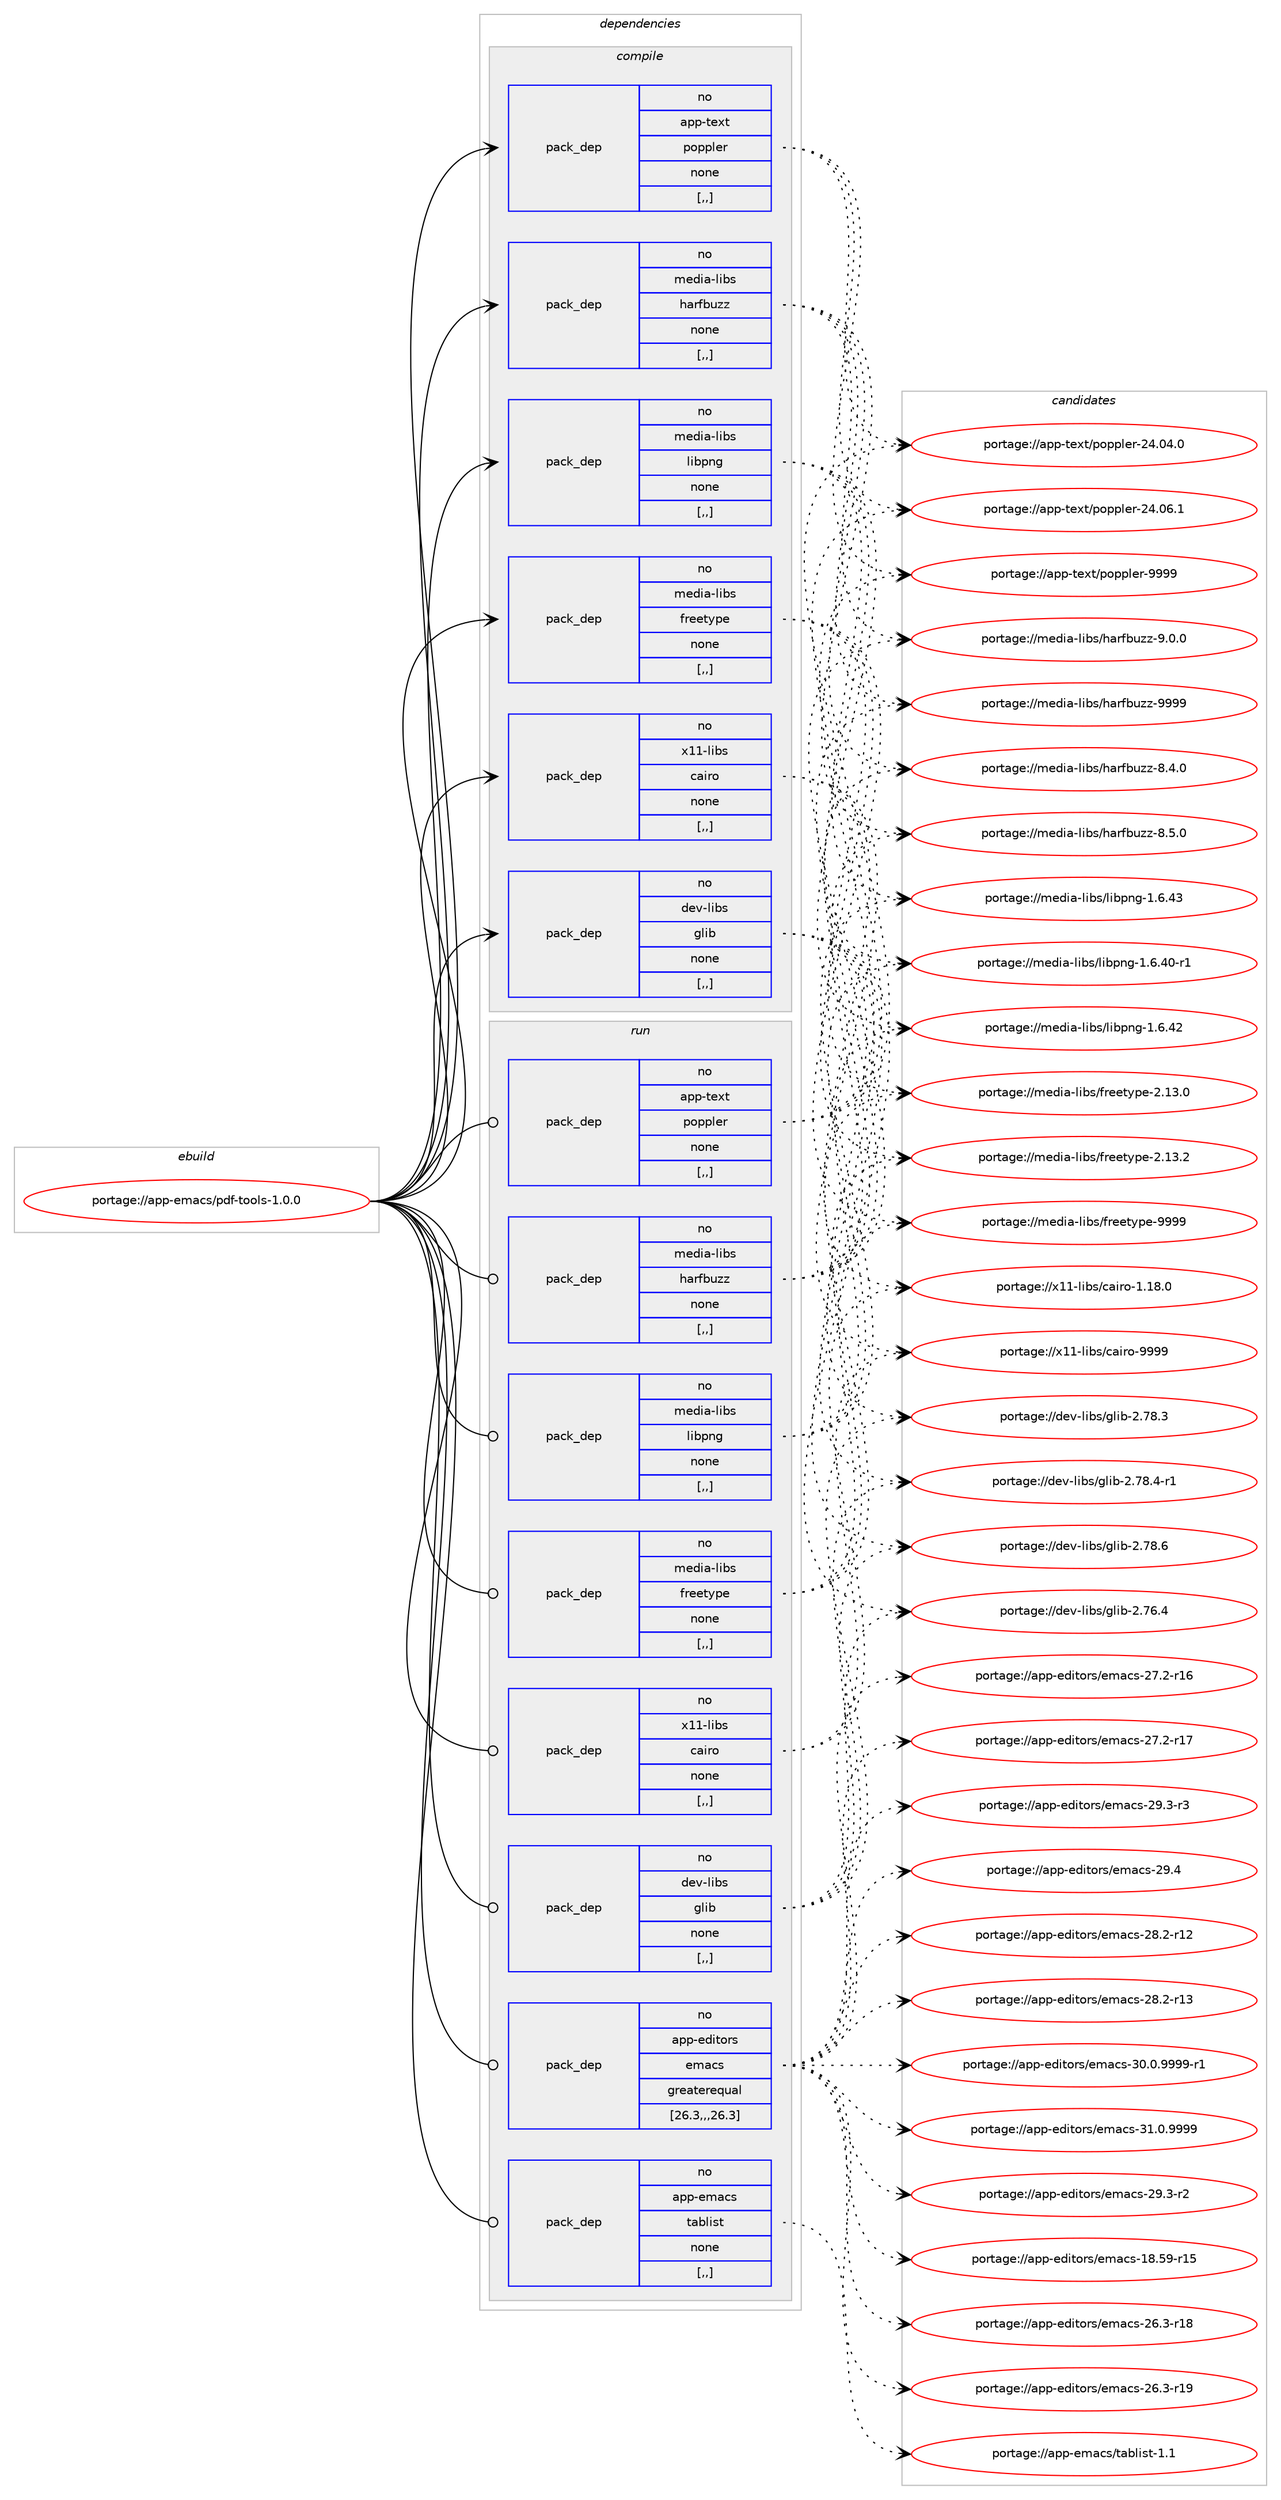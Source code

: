digraph prolog {

# *************
# Graph options
# *************

newrank=true;
concentrate=true;
compound=true;
graph [rankdir=LR,fontname=Helvetica,fontsize=10,ranksep=1.5];#, ranksep=2.5, nodesep=0.2];
edge  [arrowhead=vee];
node  [fontname=Helvetica,fontsize=10];

# **********
# The ebuild
# **********

subgraph cluster_leftcol {
color=gray;
rank=same;
label=<<i>ebuild</i>>;
id [label="portage://app-emacs/pdf-tools-1.0.0", color=red, width=4, href="../app-emacs/pdf-tools-1.0.0.svg"];
}

# ****************
# The dependencies
# ****************

subgraph cluster_midcol {
color=gray;
label=<<i>dependencies</i>>;
subgraph cluster_compile {
fillcolor="#eeeeee";
style=filled;
label=<<i>compile</i>>;
subgraph pack16383 {
dependency22583 [label=<<TABLE BORDER="0" CELLBORDER="1" CELLSPACING="0" CELLPADDING="4" WIDTH="220"><TR><TD ROWSPAN="6" CELLPADDING="30">pack_dep</TD></TR><TR><TD WIDTH="110">no</TD></TR><TR><TD>app-text</TD></TR><TR><TD>poppler</TD></TR><TR><TD>none</TD></TR><TR><TD>[,,]</TD></TR></TABLE>>, shape=none, color=blue];
}
id:e -> dependency22583:w [weight=20,style="solid",arrowhead="vee"];
subgraph pack16384 {
dependency22584 [label=<<TABLE BORDER="0" CELLBORDER="1" CELLSPACING="0" CELLPADDING="4" WIDTH="220"><TR><TD ROWSPAN="6" CELLPADDING="30">pack_dep</TD></TR><TR><TD WIDTH="110">no</TD></TR><TR><TD>dev-libs</TD></TR><TR><TD>glib</TD></TR><TR><TD>none</TD></TR><TR><TD>[,,]</TD></TR></TABLE>>, shape=none, color=blue];
}
id:e -> dependency22584:w [weight=20,style="solid",arrowhead="vee"];
subgraph pack16385 {
dependency22585 [label=<<TABLE BORDER="0" CELLBORDER="1" CELLSPACING="0" CELLPADDING="4" WIDTH="220"><TR><TD ROWSPAN="6" CELLPADDING="30">pack_dep</TD></TR><TR><TD WIDTH="110">no</TD></TR><TR><TD>media-libs</TD></TR><TR><TD>freetype</TD></TR><TR><TD>none</TD></TR><TR><TD>[,,]</TD></TR></TABLE>>, shape=none, color=blue];
}
id:e -> dependency22585:w [weight=20,style="solid",arrowhead="vee"];
subgraph pack16386 {
dependency22586 [label=<<TABLE BORDER="0" CELLBORDER="1" CELLSPACING="0" CELLPADDING="4" WIDTH="220"><TR><TD ROWSPAN="6" CELLPADDING="30">pack_dep</TD></TR><TR><TD WIDTH="110">no</TD></TR><TR><TD>media-libs</TD></TR><TR><TD>harfbuzz</TD></TR><TR><TD>none</TD></TR><TR><TD>[,,]</TD></TR></TABLE>>, shape=none, color=blue];
}
id:e -> dependency22586:w [weight=20,style="solid",arrowhead="vee"];
subgraph pack16387 {
dependency22587 [label=<<TABLE BORDER="0" CELLBORDER="1" CELLSPACING="0" CELLPADDING="4" WIDTH="220"><TR><TD ROWSPAN="6" CELLPADDING="30">pack_dep</TD></TR><TR><TD WIDTH="110">no</TD></TR><TR><TD>media-libs</TD></TR><TR><TD>libpng</TD></TR><TR><TD>none</TD></TR><TR><TD>[,,]</TD></TR></TABLE>>, shape=none, color=blue];
}
id:e -> dependency22587:w [weight=20,style="solid",arrowhead="vee"];
subgraph pack16388 {
dependency22588 [label=<<TABLE BORDER="0" CELLBORDER="1" CELLSPACING="0" CELLPADDING="4" WIDTH="220"><TR><TD ROWSPAN="6" CELLPADDING="30">pack_dep</TD></TR><TR><TD WIDTH="110">no</TD></TR><TR><TD>x11-libs</TD></TR><TR><TD>cairo</TD></TR><TR><TD>none</TD></TR><TR><TD>[,,]</TD></TR></TABLE>>, shape=none, color=blue];
}
id:e -> dependency22588:w [weight=20,style="solid",arrowhead="vee"];
}
subgraph cluster_compileandrun {
fillcolor="#eeeeee";
style=filled;
label=<<i>compile and run</i>>;
}
subgraph cluster_run {
fillcolor="#eeeeee";
style=filled;
label=<<i>run</i>>;
subgraph pack16389 {
dependency22589 [label=<<TABLE BORDER="0" CELLBORDER="1" CELLSPACING="0" CELLPADDING="4" WIDTH="220"><TR><TD ROWSPAN="6" CELLPADDING="30">pack_dep</TD></TR><TR><TD WIDTH="110">no</TD></TR><TR><TD>app-editors</TD></TR><TR><TD>emacs</TD></TR><TR><TD>greaterequal</TD></TR><TR><TD>[26.3,,,26.3]</TD></TR></TABLE>>, shape=none, color=blue];
}
id:e -> dependency22589:w [weight=20,style="solid",arrowhead="odot"];
subgraph pack16390 {
dependency22590 [label=<<TABLE BORDER="0" CELLBORDER="1" CELLSPACING="0" CELLPADDING="4" WIDTH="220"><TR><TD ROWSPAN="6" CELLPADDING="30">pack_dep</TD></TR><TR><TD WIDTH="110">no</TD></TR><TR><TD>app-emacs</TD></TR><TR><TD>tablist</TD></TR><TR><TD>none</TD></TR><TR><TD>[,,]</TD></TR></TABLE>>, shape=none, color=blue];
}
id:e -> dependency22590:w [weight=20,style="solid",arrowhead="odot"];
subgraph pack16391 {
dependency22591 [label=<<TABLE BORDER="0" CELLBORDER="1" CELLSPACING="0" CELLPADDING="4" WIDTH="220"><TR><TD ROWSPAN="6" CELLPADDING="30">pack_dep</TD></TR><TR><TD WIDTH="110">no</TD></TR><TR><TD>app-text</TD></TR><TR><TD>poppler</TD></TR><TR><TD>none</TD></TR><TR><TD>[,,]</TD></TR></TABLE>>, shape=none, color=blue];
}
id:e -> dependency22591:w [weight=20,style="solid",arrowhead="odot"];
subgraph pack16392 {
dependency22592 [label=<<TABLE BORDER="0" CELLBORDER="1" CELLSPACING="0" CELLPADDING="4" WIDTH="220"><TR><TD ROWSPAN="6" CELLPADDING="30">pack_dep</TD></TR><TR><TD WIDTH="110">no</TD></TR><TR><TD>dev-libs</TD></TR><TR><TD>glib</TD></TR><TR><TD>none</TD></TR><TR><TD>[,,]</TD></TR></TABLE>>, shape=none, color=blue];
}
id:e -> dependency22592:w [weight=20,style="solid",arrowhead="odot"];
subgraph pack16393 {
dependency22593 [label=<<TABLE BORDER="0" CELLBORDER="1" CELLSPACING="0" CELLPADDING="4" WIDTH="220"><TR><TD ROWSPAN="6" CELLPADDING="30">pack_dep</TD></TR><TR><TD WIDTH="110">no</TD></TR><TR><TD>media-libs</TD></TR><TR><TD>freetype</TD></TR><TR><TD>none</TD></TR><TR><TD>[,,]</TD></TR></TABLE>>, shape=none, color=blue];
}
id:e -> dependency22593:w [weight=20,style="solid",arrowhead="odot"];
subgraph pack16394 {
dependency22594 [label=<<TABLE BORDER="0" CELLBORDER="1" CELLSPACING="0" CELLPADDING="4" WIDTH="220"><TR><TD ROWSPAN="6" CELLPADDING="30">pack_dep</TD></TR><TR><TD WIDTH="110">no</TD></TR><TR><TD>media-libs</TD></TR><TR><TD>harfbuzz</TD></TR><TR><TD>none</TD></TR><TR><TD>[,,]</TD></TR></TABLE>>, shape=none, color=blue];
}
id:e -> dependency22594:w [weight=20,style="solid",arrowhead="odot"];
subgraph pack16395 {
dependency22595 [label=<<TABLE BORDER="0" CELLBORDER="1" CELLSPACING="0" CELLPADDING="4" WIDTH="220"><TR><TD ROWSPAN="6" CELLPADDING="30">pack_dep</TD></TR><TR><TD WIDTH="110">no</TD></TR><TR><TD>media-libs</TD></TR><TR><TD>libpng</TD></TR><TR><TD>none</TD></TR><TR><TD>[,,]</TD></TR></TABLE>>, shape=none, color=blue];
}
id:e -> dependency22595:w [weight=20,style="solid",arrowhead="odot"];
subgraph pack16396 {
dependency22596 [label=<<TABLE BORDER="0" CELLBORDER="1" CELLSPACING="0" CELLPADDING="4" WIDTH="220"><TR><TD ROWSPAN="6" CELLPADDING="30">pack_dep</TD></TR><TR><TD WIDTH="110">no</TD></TR><TR><TD>x11-libs</TD></TR><TR><TD>cairo</TD></TR><TR><TD>none</TD></TR><TR><TD>[,,]</TD></TR></TABLE>>, shape=none, color=blue];
}
id:e -> dependency22596:w [weight=20,style="solid",arrowhead="odot"];
}
}

# **************
# The candidates
# **************

subgraph cluster_choices {
rank=same;
color=gray;
label=<<i>candidates</i>>;

subgraph choice16383 {
color=black;
nodesep=1;
choice9711211245116101120116471121111121121081011144550524648524648 [label="portage://app-text/poppler-24.04.0", color=red, width=4,href="../app-text/poppler-24.04.0.svg"];
choice9711211245116101120116471121111121121081011144550524648544649 [label="portage://app-text/poppler-24.06.1", color=red, width=4,href="../app-text/poppler-24.06.1.svg"];
choice9711211245116101120116471121111121121081011144557575757 [label="portage://app-text/poppler-9999", color=red, width=4,href="../app-text/poppler-9999.svg"];
dependency22583:e -> choice9711211245116101120116471121111121121081011144550524648524648:w [style=dotted,weight="100"];
dependency22583:e -> choice9711211245116101120116471121111121121081011144550524648544649:w [style=dotted,weight="100"];
dependency22583:e -> choice9711211245116101120116471121111121121081011144557575757:w [style=dotted,weight="100"];
}
subgraph choice16384 {
color=black;
nodesep=1;
choice1001011184510810598115471031081059845504655544652 [label="portage://dev-libs/glib-2.76.4", color=red, width=4,href="../dev-libs/glib-2.76.4.svg"];
choice1001011184510810598115471031081059845504655564651 [label="portage://dev-libs/glib-2.78.3", color=red, width=4,href="../dev-libs/glib-2.78.3.svg"];
choice10010111845108105981154710310810598455046555646524511449 [label="portage://dev-libs/glib-2.78.4-r1", color=red, width=4,href="../dev-libs/glib-2.78.4-r1.svg"];
choice1001011184510810598115471031081059845504655564654 [label="portage://dev-libs/glib-2.78.6", color=red, width=4,href="../dev-libs/glib-2.78.6.svg"];
dependency22584:e -> choice1001011184510810598115471031081059845504655544652:w [style=dotted,weight="100"];
dependency22584:e -> choice1001011184510810598115471031081059845504655564651:w [style=dotted,weight="100"];
dependency22584:e -> choice10010111845108105981154710310810598455046555646524511449:w [style=dotted,weight="100"];
dependency22584:e -> choice1001011184510810598115471031081059845504655564654:w [style=dotted,weight="100"];
}
subgraph choice16385 {
color=black;
nodesep=1;
choice1091011001059745108105981154710211410110111612111210145504649514648 [label="portage://media-libs/freetype-2.13.0", color=red, width=4,href="../media-libs/freetype-2.13.0.svg"];
choice1091011001059745108105981154710211410110111612111210145504649514650 [label="portage://media-libs/freetype-2.13.2", color=red, width=4,href="../media-libs/freetype-2.13.2.svg"];
choice109101100105974510810598115471021141011011161211121014557575757 [label="portage://media-libs/freetype-9999", color=red, width=4,href="../media-libs/freetype-9999.svg"];
dependency22585:e -> choice1091011001059745108105981154710211410110111612111210145504649514648:w [style=dotted,weight="100"];
dependency22585:e -> choice1091011001059745108105981154710211410110111612111210145504649514650:w [style=dotted,weight="100"];
dependency22585:e -> choice109101100105974510810598115471021141011011161211121014557575757:w [style=dotted,weight="100"];
}
subgraph choice16386 {
color=black;
nodesep=1;
choice109101100105974510810598115471049711410298117122122455646524648 [label="portage://media-libs/harfbuzz-8.4.0", color=red, width=4,href="../media-libs/harfbuzz-8.4.0.svg"];
choice109101100105974510810598115471049711410298117122122455646534648 [label="portage://media-libs/harfbuzz-8.5.0", color=red, width=4,href="../media-libs/harfbuzz-8.5.0.svg"];
choice109101100105974510810598115471049711410298117122122455746484648 [label="portage://media-libs/harfbuzz-9.0.0", color=red, width=4,href="../media-libs/harfbuzz-9.0.0.svg"];
choice1091011001059745108105981154710497114102981171221224557575757 [label="portage://media-libs/harfbuzz-9999", color=red, width=4,href="../media-libs/harfbuzz-9999.svg"];
dependency22586:e -> choice109101100105974510810598115471049711410298117122122455646524648:w [style=dotted,weight="100"];
dependency22586:e -> choice109101100105974510810598115471049711410298117122122455646534648:w [style=dotted,weight="100"];
dependency22586:e -> choice109101100105974510810598115471049711410298117122122455746484648:w [style=dotted,weight="100"];
dependency22586:e -> choice1091011001059745108105981154710497114102981171221224557575757:w [style=dotted,weight="100"];
}
subgraph choice16387 {
color=black;
nodesep=1;
choice1091011001059745108105981154710810598112110103454946544652484511449 [label="portage://media-libs/libpng-1.6.40-r1", color=red, width=4,href="../media-libs/libpng-1.6.40-r1.svg"];
choice109101100105974510810598115471081059811211010345494654465250 [label="portage://media-libs/libpng-1.6.42", color=red, width=4,href="../media-libs/libpng-1.6.42.svg"];
choice109101100105974510810598115471081059811211010345494654465251 [label="portage://media-libs/libpng-1.6.43", color=red, width=4,href="../media-libs/libpng-1.6.43.svg"];
dependency22587:e -> choice1091011001059745108105981154710810598112110103454946544652484511449:w [style=dotted,weight="100"];
dependency22587:e -> choice109101100105974510810598115471081059811211010345494654465250:w [style=dotted,weight="100"];
dependency22587:e -> choice109101100105974510810598115471081059811211010345494654465251:w [style=dotted,weight="100"];
}
subgraph choice16388 {
color=black;
nodesep=1;
choice1204949451081059811547999710511411145494649564648 [label="portage://x11-libs/cairo-1.18.0", color=red, width=4,href="../x11-libs/cairo-1.18.0.svg"];
choice120494945108105981154799971051141114557575757 [label="portage://x11-libs/cairo-9999", color=red, width=4,href="../x11-libs/cairo-9999.svg"];
dependency22588:e -> choice1204949451081059811547999710511411145494649564648:w [style=dotted,weight="100"];
dependency22588:e -> choice120494945108105981154799971051141114557575757:w [style=dotted,weight="100"];
}
subgraph choice16389 {
color=black;
nodesep=1;
choice9711211245101100105116111114115471011099799115454956465357451144953 [label="portage://app-editors/emacs-18.59-r15", color=red, width=4,href="../app-editors/emacs-18.59-r15.svg"];
choice97112112451011001051161111141154710110997991154550544651451144956 [label="portage://app-editors/emacs-26.3-r18", color=red, width=4,href="../app-editors/emacs-26.3-r18.svg"];
choice97112112451011001051161111141154710110997991154550544651451144957 [label="portage://app-editors/emacs-26.3-r19", color=red, width=4,href="../app-editors/emacs-26.3-r19.svg"];
choice97112112451011001051161111141154710110997991154550554650451144954 [label="portage://app-editors/emacs-27.2-r16", color=red, width=4,href="../app-editors/emacs-27.2-r16.svg"];
choice97112112451011001051161111141154710110997991154550554650451144955 [label="portage://app-editors/emacs-27.2-r17", color=red, width=4,href="../app-editors/emacs-27.2-r17.svg"];
choice97112112451011001051161111141154710110997991154550564650451144950 [label="portage://app-editors/emacs-28.2-r12", color=red, width=4,href="../app-editors/emacs-28.2-r12.svg"];
choice97112112451011001051161111141154710110997991154550564650451144951 [label="portage://app-editors/emacs-28.2-r13", color=red, width=4,href="../app-editors/emacs-28.2-r13.svg"];
choice971121124510110010511611111411547101109979911545505746514511450 [label="portage://app-editors/emacs-29.3-r2", color=red, width=4,href="../app-editors/emacs-29.3-r2.svg"];
choice971121124510110010511611111411547101109979911545505746514511451 [label="portage://app-editors/emacs-29.3-r3", color=red, width=4,href="../app-editors/emacs-29.3-r3.svg"];
choice97112112451011001051161111141154710110997991154550574652 [label="portage://app-editors/emacs-29.4", color=red, width=4,href="../app-editors/emacs-29.4.svg"];
choice9711211245101100105116111114115471011099799115455148464846575757574511449 [label="portage://app-editors/emacs-30.0.9999-r1", color=red, width=4,href="../app-editors/emacs-30.0.9999-r1.svg"];
choice971121124510110010511611111411547101109979911545514946484657575757 [label="portage://app-editors/emacs-31.0.9999", color=red, width=4,href="../app-editors/emacs-31.0.9999.svg"];
dependency22589:e -> choice9711211245101100105116111114115471011099799115454956465357451144953:w [style=dotted,weight="100"];
dependency22589:e -> choice97112112451011001051161111141154710110997991154550544651451144956:w [style=dotted,weight="100"];
dependency22589:e -> choice97112112451011001051161111141154710110997991154550544651451144957:w [style=dotted,weight="100"];
dependency22589:e -> choice97112112451011001051161111141154710110997991154550554650451144954:w [style=dotted,weight="100"];
dependency22589:e -> choice97112112451011001051161111141154710110997991154550554650451144955:w [style=dotted,weight="100"];
dependency22589:e -> choice97112112451011001051161111141154710110997991154550564650451144950:w [style=dotted,weight="100"];
dependency22589:e -> choice97112112451011001051161111141154710110997991154550564650451144951:w [style=dotted,weight="100"];
dependency22589:e -> choice971121124510110010511611111411547101109979911545505746514511450:w [style=dotted,weight="100"];
dependency22589:e -> choice971121124510110010511611111411547101109979911545505746514511451:w [style=dotted,weight="100"];
dependency22589:e -> choice97112112451011001051161111141154710110997991154550574652:w [style=dotted,weight="100"];
dependency22589:e -> choice9711211245101100105116111114115471011099799115455148464846575757574511449:w [style=dotted,weight="100"];
dependency22589:e -> choice971121124510110010511611111411547101109979911545514946484657575757:w [style=dotted,weight="100"];
}
subgraph choice16390 {
color=black;
nodesep=1;
choice9711211245101109979911547116979810810511511645494649 [label="portage://app-emacs/tablist-1.1", color=red, width=4,href="../app-emacs/tablist-1.1.svg"];
dependency22590:e -> choice9711211245101109979911547116979810810511511645494649:w [style=dotted,weight="100"];
}
subgraph choice16391 {
color=black;
nodesep=1;
choice9711211245116101120116471121111121121081011144550524648524648 [label="portage://app-text/poppler-24.04.0", color=red, width=4,href="../app-text/poppler-24.04.0.svg"];
choice9711211245116101120116471121111121121081011144550524648544649 [label="portage://app-text/poppler-24.06.1", color=red, width=4,href="../app-text/poppler-24.06.1.svg"];
choice9711211245116101120116471121111121121081011144557575757 [label="portage://app-text/poppler-9999", color=red, width=4,href="../app-text/poppler-9999.svg"];
dependency22591:e -> choice9711211245116101120116471121111121121081011144550524648524648:w [style=dotted,weight="100"];
dependency22591:e -> choice9711211245116101120116471121111121121081011144550524648544649:w [style=dotted,weight="100"];
dependency22591:e -> choice9711211245116101120116471121111121121081011144557575757:w [style=dotted,weight="100"];
}
subgraph choice16392 {
color=black;
nodesep=1;
choice1001011184510810598115471031081059845504655544652 [label="portage://dev-libs/glib-2.76.4", color=red, width=4,href="../dev-libs/glib-2.76.4.svg"];
choice1001011184510810598115471031081059845504655564651 [label="portage://dev-libs/glib-2.78.3", color=red, width=4,href="../dev-libs/glib-2.78.3.svg"];
choice10010111845108105981154710310810598455046555646524511449 [label="portage://dev-libs/glib-2.78.4-r1", color=red, width=4,href="../dev-libs/glib-2.78.4-r1.svg"];
choice1001011184510810598115471031081059845504655564654 [label="portage://dev-libs/glib-2.78.6", color=red, width=4,href="../dev-libs/glib-2.78.6.svg"];
dependency22592:e -> choice1001011184510810598115471031081059845504655544652:w [style=dotted,weight="100"];
dependency22592:e -> choice1001011184510810598115471031081059845504655564651:w [style=dotted,weight="100"];
dependency22592:e -> choice10010111845108105981154710310810598455046555646524511449:w [style=dotted,weight="100"];
dependency22592:e -> choice1001011184510810598115471031081059845504655564654:w [style=dotted,weight="100"];
}
subgraph choice16393 {
color=black;
nodesep=1;
choice1091011001059745108105981154710211410110111612111210145504649514648 [label="portage://media-libs/freetype-2.13.0", color=red, width=4,href="../media-libs/freetype-2.13.0.svg"];
choice1091011001059745108105981154710211410110111612111210145504649514650 [label="portage://media-libs/freetype-2.13.2", color=red, width=4,href="../media-libs/freetype-2.13.2.svg"];
choice109101100105974510810598115471021141011011161211121014557575757 [label="portage://media-libs/freetype-9999", color=red, width=4,href="../media-libs/freetype-9999.svg"];
dependency22593:e -> choice1091011001059745108105981154710211410110111612111210145504649514648:w [style=dotted,weight="100"];
dependency22593:e -> choice1091011001059745108105981154710211410110111612111210145504649514650:w [style=dotted,weight="100"];
dependency22593:e -> choice109101100105974510810598115471021141011011161211121014557575757:w [style=dotted,weight="100"];
}
subgraph choice16394 {
color=black;
nodesep=1;
choice109101100105974510810598115471049711410298117122122455646524648 [label="portage://media-libs/harfbuzz-8.4.0", color=red, width=4,href="../media-libs/harfbuzz-8.4.0.svg"];
choice109101100105974510810598115471049711410298117122122455646534648 [label="portage://media-libs/harfbuzz-8.5.0", color=red, width=4,href="../media-libs/harfbuzz-8.5.0.svg"];
choice109101100105974510810598115471049711410298117122122455746484648 [label="portage://media-libs/harfbuzz-9.0.0", color=red, width=4,href="../media-libs/harfbuzz-9.0.0.svg"];
choice1091011001059745108105981154710497114102981171221224557575757 [label="portage://media-libs/harfbuzz-9999", color=red, width=4,href="../media-libs/harfbuzz-9999.svg"];
dependency22594:e -> choice109101100105974510810598115471049711410298117122122455646524648:w [style=dotted,weight="100"];
dependency22594:e -> choice109101100105974510810598115471049711410298117122122455646534648:w [style=dotted,weight="100"];
dependency22594:e -> choice109101100105974510810598115471049711410298117122122455746484648:w [style=dotted,weight="100"];
dependency22594:e -> choice1091011001059745108105981154710497114102981171221224557575757:w [style=dotted,weight="100"];
}
subgraph choice16395 {
color=black;
nodesep=1;
choice1091011001059745108105981154710810598112110103454946544652484511449 [label="portage://media-libs/libpng-1.6.40-r1", color=red, width=4,href="../media-libs/libpng-1.6.40-r1.svg"];
choice109101100105974510810598115471081059811211010345494654465250 [label="portage://media-libs/libpng-1.6.42", color=red, width=4,href="../media-libs/libpng-1.6.42.svg"];
choice109101100105974510810598115471081059811211010345494654465251 [label="portage://media-libs/libpng-1.6.43", color=red, width=4,href="../media-libs/libpng-1.6.43.svg"];
dependency22595:e -> choice1091011001059745108105981154710810598112110103454946544652484511449:w [style=dotted,weight="100"];
dependency22595:e -> choice109101100105974510810598115471081059811211010345494654465250:w [style=dotted,weight="100"];
dependency22595:e -> choice109101100105974510810598115471081059811211010345494654465251:w [style=dotted,weight="100"];
}
subgraph choice16396 {
color=black;
nodesep=1;
choice1204949451081059811547999710511411145494649564648 [label="portage://x11-libs/cairo-1.18.0", color=red, width=4,href="../x11-libs/cairo-1.18.0.svg"];
choice120494945108105981154799971051141114557575757 [label="portage://x11-libs/cairo-9999", color=red, width=4,href="../x11-libs/cairo-9999.svg"];
dependency22596:e -> choice1204949451081059811547999710511411145494649564648:w [style=dotted,weight="100"];
dependency22596:e -> choice120494945108105981154799971051141114557575757:w [style=dotted,weight="100"];
}
}

}
